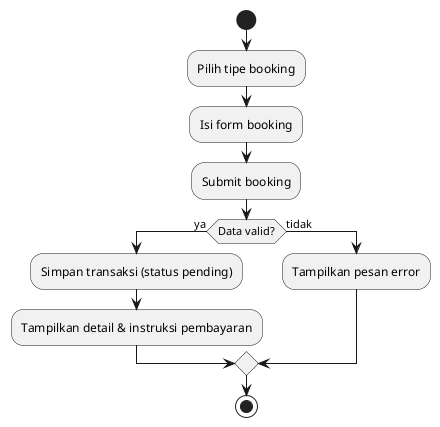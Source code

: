 @startuml
start
:Pilih tipe booking;
:Isi form booking;
:Submit booking;
if (Data valid?) then (ya)
  :Simpan transaksi (status pending);
  :Tampilkan detail & instruksi pembayaran;
else (tidak)
  :Tampilkan pesan error;
endif
stop
@enduml
